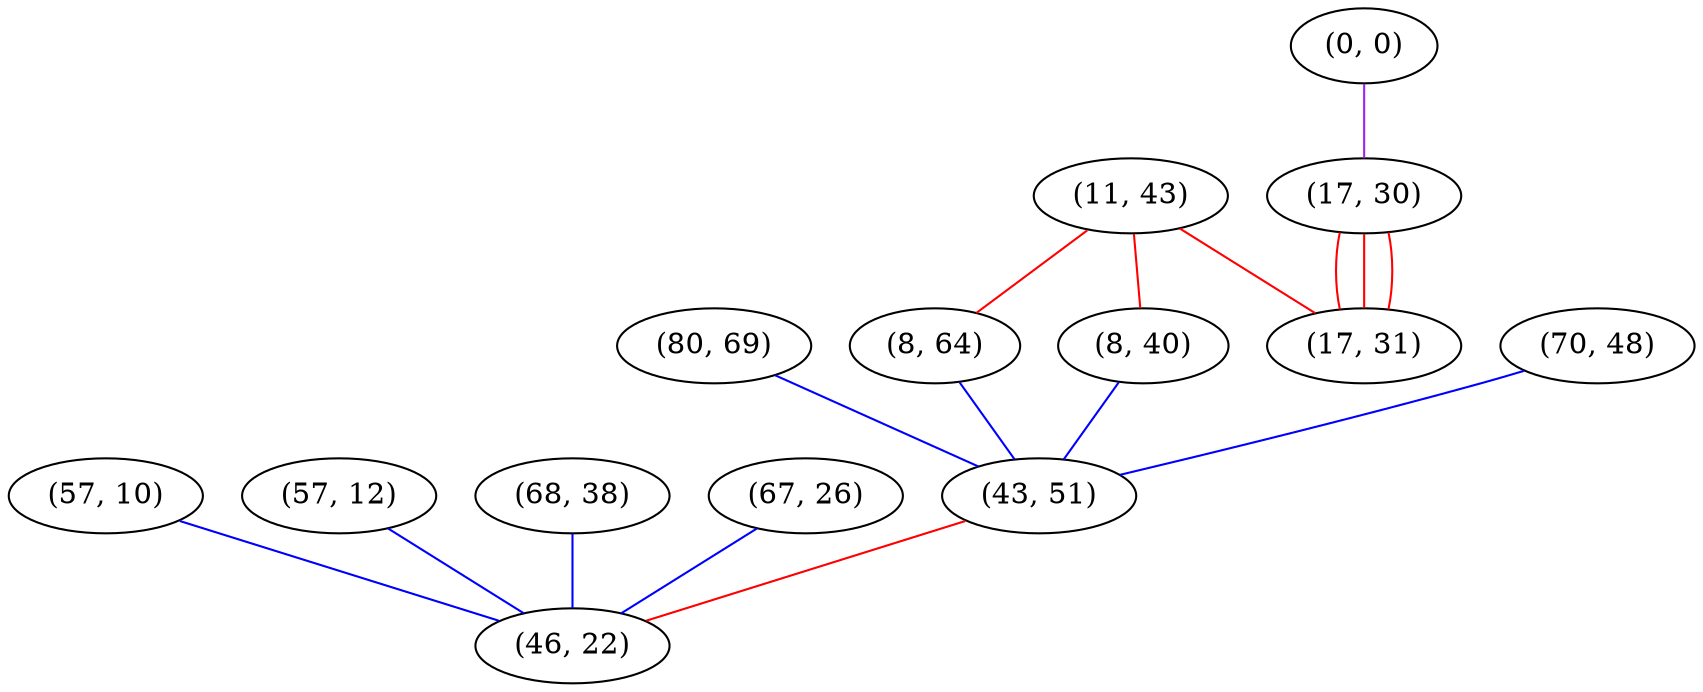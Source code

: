 graph "" {
"(57, 10)";
"(0, 0)";
"(80, 69)";
"(11, 43)";
"(8, 64)";
"(17, 30)";
"(57, 12)";
"(17, 31)";
"(8, 40)";
"(70, 48)";
"(68, 38)";
"(67, 26)";
"(43, 51)";
"(46, 22)";
"(57, 10)" -- "(46, 22)"  [color=blue, key=0, weight=3];
"(0, 0)" -- "(17, 30)"  [color=purple, key=0, weight=4];
"(80, 69)" -- "(43, 51)"  [color=blue, key=0, weight=3];
"(11, 43)" -- "(8, 40)"  [color=red, key=0, weight=1];
"(11, 43)" -- "(8, 64)"  [color=red, key=0, weight=1];
"(11, 43)" -- "(17, 31)"  [color=red, key=0, weight=1];
"(8, 64)" -- "(43, 51)"  [color=blue, key=0, weight=3];
"(17, 30)" -- "(17, 31)"  [color=red, key=0, weight=1];
"(17, 30)" -- "(17, 31)"  [color=red, key=1, weight=1];
"(17, 30)" -- "(17, 31)"  [color=red, key=2, weight=1];
"(57, 12)" -- "(46, 22)"  [color=blue, key=0, weight=3];
"(8, 40)" -- "(43, 51)"  [color=blue, key=0, weight=3];
"(70, 48)" -- "(43, 51)"  [color=blue, key=0, weight=3];
"(68, 38)" -- "(46, 22)"  [color=blue, key=0, weight=3];
"(67, 26)" -- "(46, 22)"  [color=blue, key=0, weight=3];
"(43, 51)" -- "(46, 22)"  [color=red, key=0, weight=1];
}
